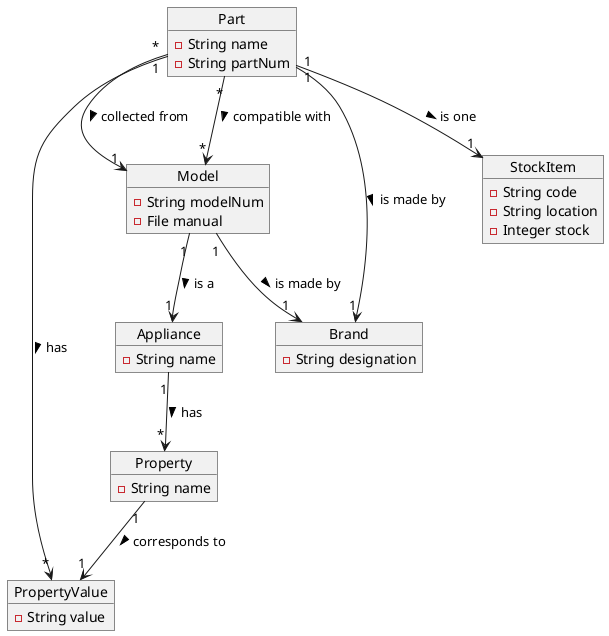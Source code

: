 @startuml

hide methods

object Appliance {
    -String name
}

object Property {
    -String name
}

object PropertyValue {
    -String value
}

object Model {
    -String modelNum
    -File manual
}

object Brand {
    -String designation
}

object Part {
     -String name
     -String partNum
}

object StockItem {
    -String code
    -String location
    -Integer stock
}

Part "*" --> "1" Model: collected from >
Part "*" --> "*" Model: compatible with >
Part "1" --> "1" StockItem: is one >
Part "1" --> "1" Brand: is made by >

Model "1" --> "1" Brand: is made by >
Model "1" --> "1" Appliance: is a >

Appliance "1" --> "*" Property: has >
Property "1" --> "1" PropertyValue: corresponds to >
Part "1" --> "*" PropertyValue: has >

@enduml